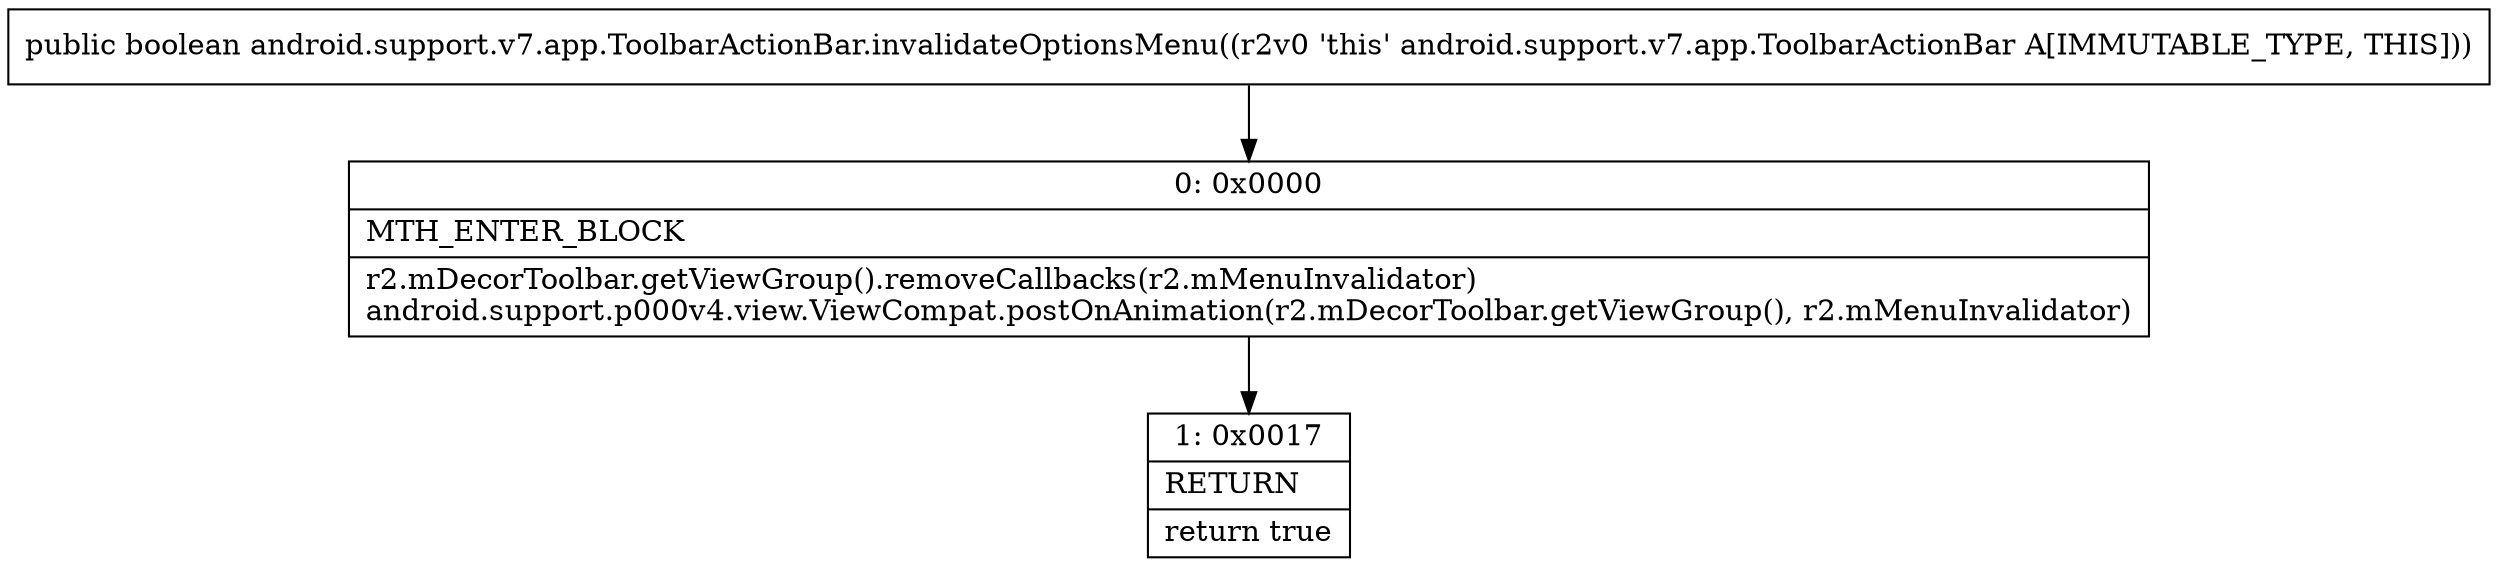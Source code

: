 digraph "CFG forandroid.support.v7.app.ToolbarActionBar.invalidateOptionsMenu()Z" {
Node_0 [shape=record,label="{0\:\ 0x0000|MTH_ENTER_BLOCK\l|r2.mDecorToolbar.getViewGroup().removeCallbacks(r2.mMenuInvalidator)\landroid.support.p000v4.view.ViewCompat.postOnAnimation(r2.mDecorToolbar.getViewGroup(), r2.mMenuInvalidator)\l}"];
Node_1 [shape=record,label="{1\:\ 0x0017|RETURN\l|return true\l}"];
MethodNode[shape=record,label="{public boolean android.support.v7.app.ToolbarActionBar.invalidateOptionsMenu((r2v0 'this' android.support.v7.app.ToolbarActionBar A[IMMUTABLE_TYPE, THIS])) }"];
MethodNode -> Node_0;
Node_0 -> Node_1;
}

